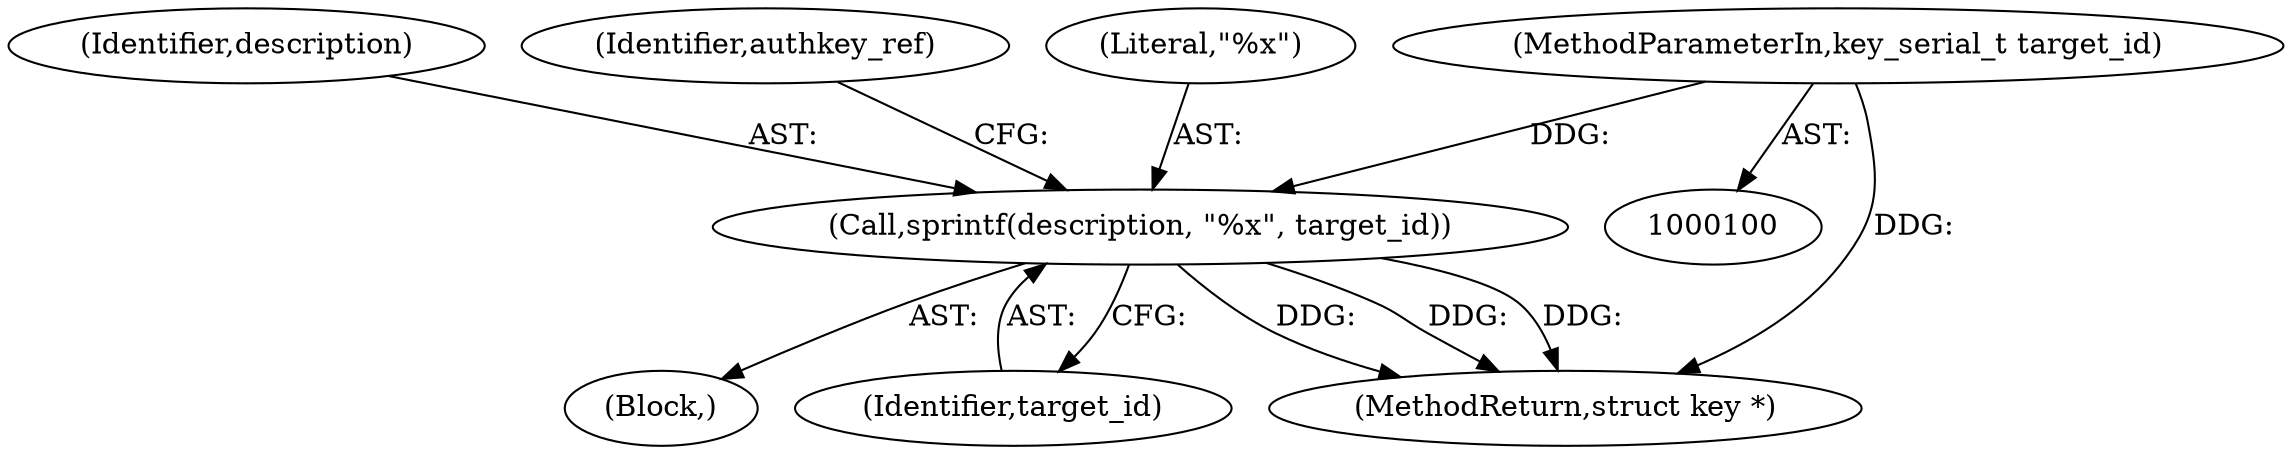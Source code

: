 digraph "0_linux_c06cfb08b88dfbe13be44a69ae2fdc3a7c902d81_5@API" {
"1000107" [label="(Call,sprintf(description, \"%x\", target_id))"];
"1000101" [label="(MethodParameterIn,key_serial_t target_id)"];
"1000107" [label="(Call,sprintf(description, \"%x\", target_id))"];
"1000108" [label="(Identifier,description)"];
"1000110" [label="(Identifier,target_id)"];
"1000112" [label="(Identifier,authkey_ref)"];
"1000109" [label="(Literal,\"%x\")"];
"1000102" [label="(Block,)"];
"1000101" [label="(MethodParameterIn,key_serial_t target_id)"];
"1000158" [label="(MethodReturn,struct key *)"];
"1000107" -> "1000102"  [label="AST: "];
"1000107" -> "1000110"  [label="CFG: "];
"1000108" -> "1000107"  [label="AST: "];
"1000109" -> "1000107"  [label="AST: "];
"1000110" -> "1000107"  [label="AST: "];
"1000112" -> "1000107"  [label="CFG: "];
"1000107" -> "1000158"  [label="DDG: "];
"1000107" -> "1000158"  [label="DDG: "];
"1000107" -> "1000158"  [label="DDG: "];
"1000101" -> "1000107"  [label="DDG: "];
"1000101" -> "1000100"  [label="AST: "];
"1000101" -> "1000158"  [label="DDG: "];
}
